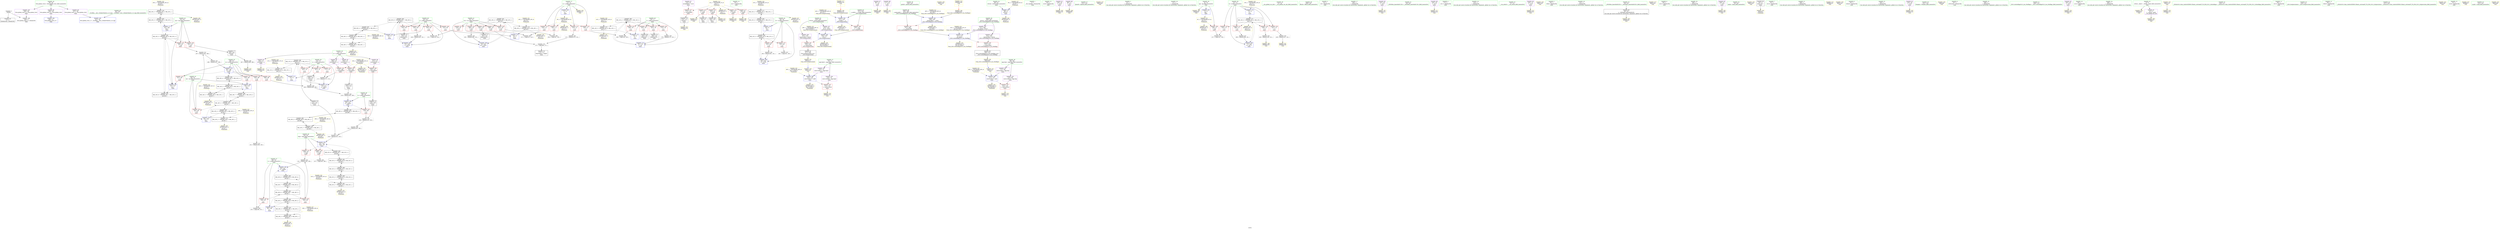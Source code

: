 digraph "SVFG" {
	label="SVFG";

	Node0x555cf75d6de0 [shape=record,color=grey,label="{NodeID: 0\nNullPtr}"];
	Node0x555cf75d6de0 -> Node0x555cf75fe5b0[style=solid];
	Node0x555cf75d6de0 -> Node0x555cf7604a60[style=solid];
	Node0x555cf7624de0 [shape=record,color=yellow,style=double,label="{NodeID: 346\nRETMU(20V_2)\npts\{83 \}\nFun[main]}"];
	Node0x555cf7601660 [shape=record,color=grey,label="{NodeID: 263\n217 = cmp(215, 216, )\n}"];
	Node0x555cf76055f0 [shape=record,color=blue,label="{NodeID: 180\n88\<--210\nx\<--add34\nmain\n}"];
	Node0x555cf76055f0 -> Node0x555cf76036f0[style=dashed];
	Node0x555cf76055f0 -> Node0x555cf761ce20[style=dashed];
	Node0x555cf75fc780 [shape=record,color=purple,label="{NodeID: 97\n274\<--35\narrayidx63\<--.str.8\nmain\n}"];
	Node0x555cf75fc780 -> Node0x555cf7604250[style=solid];
	Node0x555cf75d7580 [shape=record,color=green,label="{NodeID: 14\n33\<--1\n.str.7\<--dummyObj\nGlob }"];
	Node0x555cf7617020 [shape=record,color=black,label="{NodeID: 277\nMR_22V_2 = PHI(MR_22V_3, MR_22V_1, )\npts\{85 \}\n}"];
	Node0x555cf7617020 -> Node0x555cf761fb20[style=dashed];
	Node0x555cf7617020 -> Node0x555cf7624ec0[style=dashed];
	Node0x555cf76001b0 [shape=record,color=blue,label="{NodeID: 194\n324\<--325\n_M_n\<--\n_ZSt12setprecisioni\n}"];
	Node0x555cf76001b0 -> Node0x555cf7604590[style=dashed];
	Node0x555cf76001b0 -> Node0x555cf76244f0[style=dashed];
	Node0x555cf75fd370 [shape=record,color=red,label="{NodeID: 111\n182\<--11\n\<--n\nmain\n}"];
	Node0x555cf75fd370 -> Node0x555cf7601de0[style=solid];
	Node0x555cf75fb520 [shape=record,color=green,label="{NodeID: 28\n13\<--14\na\<--a_field_insensitive\nGlob }"];
	Node0x555cf75fb520 -> Node0x555cf75ff580[style=solid];
	Node0x555cf75fb520 -> Node0x555cf75ff650[style=solid];
	Node0x555cf75fb520 -> Node0x555cf75ff720[style=solid];
	Node0x555cf75fb520 -> Node0x555cf75ff7f0[style=solid];
	Node0x555cf761be30 [shape=record,color=black,label="{NodeID: 291\nMR_18V_5 = PHI(MR_18V_7, MR_18V_4, )\npts\{81 \}\n}"];
	Node0x555cf761be30 -> Node0x555cf7602fa0[style=dashed];
	Node0x555cf761be30 -> Node0x555cf7605ad0[style=dashed];
	Node0x555cf761be30 -> Node0x555cf7619d20[style=dashed];
	Node0x555cf761be30 -> Node0x555cf761f120[style=dashed];
	Node0x555cf7600d10 [shape=record,color=yellow,style=double,label="{NodeID: 208\nAPARM(98)\nCS[]}"];
	Node0x555cf7602850 [shape=record,color=red,label="{NodeID: 125\n158\<--76\n\<--i\nmain\n}"];
	Node0x555cf7602850 -> Node0x555cf7601ae0[style=solid];
	Node0x555cf75fc1d0 [shape=record,color=green,label="{NodeID: 42\n80\<--81\nmi\<--mi_field_insensitive\nmain\n}"];
	Node0x555cf75fc1d0 -> Node0x555cf7602fa0[style=solid];
	Node0x555cf75fc1d0 -> Node0x555cf76052b0[style=solid];
	Node0x555cf75fc1d0 -> Node0x555cf7605ad0[style=solid];
	Node0x555cf7620020 [shape=record,color=black,label="{NodeID: 305\nMR_24V_3 = PHI(MR_24V_4, MR_24V_2, )\npts\{87 \}\n}"];
	Node0x555cf7620020 -> Node0x555cf7617520[style=dashed];
	Node0x555cf7620020 -> Node0x555cf761c920[style=dashed];
	Node0x555cf7608820 [shape=record,color=yellow,style=double,label="{NodeID: 222\nAPARM(277)\nCS[]}"];
	Node0x555cf76033b0 [shape=record,color=red,label="{NodeID: 139\n206\<--86\n\<--q\nmain\n}"];
	Node0x555cf76033b0 -> Node0x555cf760a3e0[style=solid];
	Node0x555cf75fde70 [shape=record,color=green,label="{NodeID: 56\n144\<--145\nprintf\<--printf_field_insensitive\n}"];
	Node0x555cf7622ba0 [shape=record,color=yellow,style=double,label="{NodeID: 319\n12V_1 = ENCHI(MR_12V_0)\npts\{75 \}\nFun[main]}"];
	Node0x555cf7622ba0 -> Node0x555cf7615720[style=dashed];
	Node0x555cf7609100 [shape=record,color=yellow,style=double,label="{NodeID: 236\nARet(278)\nCS[]}"];
	Node0x555cf7603f10 [shape=record,color=red,label="{NodeID: 153\n125\<--124\n\<--coerce.dive8\nmain\n}"];
	Node0x555cf7603f10 -> Node0x555cf76085b0[style=solid];
	Node0x555cf75feaf0 [shape=record,color=black,label="{NodeID: 70\n168\<--167\nidxprom19\<--\nmain\n}"];
	Node0x555cf76237e0 [shape=record,color=yellow,style=double,label="{NodeID: 333\nRETMU(40V_2)\npts\{309 \}\nFun[_ZSt11setiosflagsSt13_Ios_Fmtflags]}"];
	Node0x555cf760a560 [shape=record,color=grey,label="{NodeID: 250\n234 = Binary(231, 233, )\n}"];
	Node0x555cf760a560 -> Node0x555cf7605860[style=solid];
	Node0x555cf7604b60 [shape=record,color=blue,label="{NodeID: 167\n66\<--9\nretval\<--\nmain\n}"];
	Node0x555cf7604b60 -> Node0x555cf76248a0[style=dashed];
	Node0x555cf75ff650 [shape=record,color=purple,label="{NodeID: 84\n169\<--13\narrayidx20\<--a\nmain\n}"];
	Node0x555cf75ff650 -> Node0x555cf7603fe0[style=solid];
	Node0x555cf75f5ed0 [shape=record,color=green,label="{NodeID: 1\n7\<--1\n__dso_handle\<--dummyObj\nGlob }"];
	Node0x555cf7624ec0 [shape=record,color=yellow,style=double,label="{NodeID: 347\nRETMU(22V_2)\npts\{85 \}\nFun[main]}"];
	Node0x555cf76017e0 [shape=record,color=grey,label="{NodeID: 264\n237 = cmp(236, 186, )\n}"];
	Node0x555cf76056c0 [shape=record,color=blue,label="{NodeID: 181\n90\<--186\ny\<--\nmain\n}"];
	Node0x555cf76056c0 -> Node0x555cf7618e20[style=dashed];
	Node0x555cf75fc850 [shape=record,color=purple,label="{NodeID: 98\n346\<--36\nllvm.global_ctors_0\<--llvm.global_ctors\nGlob }"];
	Node0x555cf75fc850 -> Node0x555cf7604860[style=solid];
	Node0x555cf75fa930 [shape=record,color=green,label="{NodeID: 15\n35\<--1\n.str.8\<--dummyObj\nGlob }"];
	Node0x555cf7617520 [shape=record,color=black,label="{NodeID: 278\nMR_24V_2 = PHI(MR_24V_3, MR_24V_1, )\npts\{87 \}\n}"];
	Node0x555cf7617520 -> Node0x555cf7620020[style=dashed];
	Node0x555cf7617520 -> Node0x555cf7624fa0[style=dashed];
	Node0x555cf7600280 [shape=record,color=yellow,style=double,label="{NodeID: 195\nAPARM(129)\nCS[]}"];
	Node0x555cf75fd440 [shape=record,color=red,label="{NodeID: 112\n216\<--11\n\<--n\nmain\n}"];
	Node0x555cf75fd440 -> Node0x555cf7601660[style=solid];
	Node0x555cf75fb620 [shape=record,color=green,label="{NodeID: 29\n36\<--40\nllvm.global_ctors\<--llvm.global_ctors_field_insensitive\nGlob }"];
	Node0x555cf75fb620 -> Node0x555cf75fc850[style=solid];
	Node0x555cf75fb620 -> Node0x555cf75fc950[style=solid];
	Node0x555cf75fb620 -> Node0x555cf75fca50[style=solid];
	Node0x555cf761bf20 [shape=record,color=black,label="{NodeID: 292\nMR_20V_5 = PHI(MR_20V_6, MR_20V_4, )\npts\{83 \}\n}"];
	Node0x555cf761bf20 -> Node0x555cf7603070[style=dashed];
	Node0x555cf761bf20 -> Node0x555cf7603140[style=dashed];
	Node0x555cf761bf20 -> Node0x555cf7605ba0[style=dashed];
	Node0x555cf761bf20 -> Node0x555cf761a220[style=dashed];
	Node0x555cf761bf20 -> Node0x555cf761f620[style=dashed];
	Node0x555cf7600de0 [shape=record,color=yellow,style=double,label="{NodeID: 209\nAPARM(99)\nCS[]}"];
	Node0x555cf7602920 [shape=record,color=red,label="{NodeID: 126\n162\<--76\n\<--i\nmain\n}"];
	Node0x555cf7602920 -> Node0x555cf75fea20[style=solid];
	Node0x555cf75fc2a0 [shape=record,color=green,label="{NodeID: 43\n82\<--83\nma\<--ma_field_insensitive\nmain\n}"];
	Node0x555cf75fc2a0 -> Node0x555cf7603070[style=solid];
	Node0x555cf75fc2a0 -> Node0x555cf7603140[style=solid];
	Node0x555cf75fc2a0 -> Node0x555cf7605380[style=solid];
	Node0x555cf75fc2a0 -> Node0x555cf7605ba0[style=solid];
	Node0x555cf7620520 [shape=record,color=black,label="{NodeID: 306\nMR_26V_3 = PHI(MR_26V_4, MR_26V_2, )\npts\{89 \}\n}"];
	Node0x555cf7620520 -> Node0x555cf7617a20[style=dashed];
	Node0x555cf7620520 -> Node0x555cf761ce20[style=dashed];
	Node0x555cf76088f0 [shape=record,color=yellow,style=double,label="{NodeID: 223\nAPARM(267)\nCS[]}"];
	Node0x555cf7603480 [shape=record,color=red,label="{NodeID: 140\n250\<--86\n\<--q\nmain\n}"];
	Node0x555cf7603480 -> Node0x555cf760afe0[style=solid];
	Node0x555cf75fdf70 [shape=record,color=green,label="{NodeID: 57\n151\<--152\nfprintf\<--fprintf_field_insensitive\n}"];
	Node0x555cf7622c80 [shape=record,color=yellow,style=double,label="{NodeID: 320\n14V_1 = ENCHI(MR_14V_0)\npts\{77 \}\nFun[main]}"];
	Node0x555cf7622c80 -> Node0x555cf7615c20[style=dashed];
	Node0x555cf7609190 [shape=record,color=yellow,style=double,label="{NodeID: 237\nARet(285)\nCS[]}"];
	Node0x555cf7603fe0 [shape=record,color=red,label="{NodeID: 154\n170\<--169\n\<--arrayidx20\nmain\n}"];
	Node0x555cf7603fe0 -> Node0x555cf760ace0[style=solid];
	Node0x555cf75febc0 [shape=record,color=black,label="{NodeID: 71\n202\<--201\nidxprom30\<--\nmain\n}"];
	Node0x555cf7624300 [shape=record,color=yellow,style=double,label="{NodeID: 334\nRETMU(42V_2)\npts\{3070000 \}\nFun[_ZSt11setiosflagsSt13_Ios_Fmtflags]}"];
	Node0x555cf760a6e0 [shape=record,color=grey,label="{NodeID: 251\n197 = Binary(195, 196, )\n}"];
	Node0x555cf760a6e0 -> Node0x555cf760a860[style=solid];
	Node0x555cf7604c30 [shape=record,color=blue,label="{NodeID: 168\n111\<--107\ncoerce.dive\<--call2\nmain\n}"];
	Node0x555cf7604c30 -> Node0x555cf7603e40[style=dashed];
	Node0x555cf7604c30 -> Node0x555cf76254e0[style=dashed];
	Node0x555cf75ff720 [shape=record,color=purple,label="{NodeID: 85\n203\<--13\narrayidx31\<--a\nmain\n}"];
	Node0x555cf75ff720 -> Node0x555cf76040b0[style=solid];
	Node0x555cf75d7820 [shape=record,color=green,label="{NodeID: 2\n9\<--1\n\<--dummyObj\nCan only get source location for instruction, argument, global var or function.}"];
	Node0x555cf7624fa0 [shape=record,color=yellow,style=double,label="{NodeID: 348\nRETMU(24V_2)\npts\{87 \}\nFun[main]}"];
	Node0x555cf7601960 [shape=record,color=grey,label="{NodeID: 265\n252 = cmp(249, 251, )\n}"];
	Node0x555cf7605790 [shape=record,color=blue,label="{NodeID: 182\n92\<--9\nj\<--\nmain\n}"];
	Node0x555cf7605790 -> Node0x555cf7619320[style=dashed];
	Node0x555cf75fc950 [shape=record,color=purple,label="{NodeID: 99\n347\<--36\nllvm.global_ctors_1\<--llvm.global_ctors\nGlob }"];
	Node0x555cf75fc950 -> Node0x555cf7604960[style=solid];
	Node0x555cf75fa9c0 [shape=record,color=green,label="{NodeID: 16\n37\<--1\n\<--dummyObj\nCan only get source location for instruction, argument, global var or function.}"];
	Node0x555cf7617a20 [shape=record,color=black,label="{NodeID: 279\nMR_26V_2 = PHI(MR_26V_3, MR_26V_1, )\npts\{89 \}\n}"];
	Node0x555cf7617a20 -> Node0x555cf7620520[style=dashed];
	Node0x555cf7617a20 -> Node0x555cf7625080[style=dashed];
	Node0x555cf7600350 [shape=record,color=yellow,style=double,label="{NodeID: 196\nAPARM(8)\nCS[]}"];
	Node0x555cf75fd510 [shape=record,color=red,label="{NodeID: 113\n270\<--11\n\<--n\nmain\n}"];
	Node0x555cf75fd510 -> Node0x555cf7601360[style=solid];
	Node0x555cf75fb720 [shape=record,color=green,label="{NodeID: 30\n41\<--42\n__cxx_global_var_init\<--__cxx_global_var_init_field_insensitive\n}"];
	Node0x555cf761c420 [shape=record,color=black,label="{NodeID: 293\nMR_22V_5 = PHI(MR_22V_6, MR_22V_4, )\npts\{85 \}\n}"];
	Node0x555cf761c420 -> Node0x555cf7603210[style=dashed];
	Node0x555cf761c420 -> Node0x555cf76032e0[style=dashed];
	Node0x555cf761c420 -> Node0x555cf7605c70[style=dashed];
	Node0x555cf761c420 -> Node0x555cf761fb20[style=dashed];
	Node0x555cf7600eb0 [shape=record,color=yellow,style=double,label="{NodeID: 210\nAPARM(97)\nCS[]}"];
	Node0x555cf76029f0 [shape=record,color=red,label="{NodeID: 127\n167\<--76\n\<--i\nmain\n}"];
	Node0x555cf76029f0 -> Node0x555cf75feaf0[style=solid];
	Node0x555cf75fc370 [shape=record,color=green,label="{NodeID: 44\n84\<--85\ntt\<--tt_field_insensitive\nmain\n}"];
	Node0x555cf75fc370 -> Node0x555cf7603210[style=solid];
	Node0x555cf75fc370 -> Node0x555cf76032e0[style=solid];
	Node0x555cf75fc370 -> Node0x555cf7605450[style=solid];
	Node0x555cf75fc370 -> Node0x555cf7605c70[style=solid];
	Node0x555cf7620a20 [shape=record,color=black,label="{NodeID: 307\nMR_28V_3 = PHI(MR_28V_4, MR_28V_2, )\npts\{91 \}\n}"];
	Node0x555cf7620a20 -> Node0x555cf7617f20[style=dashed];
	Node0x555cf7620a20 -> Node0x555cf761d320[style=dashed];
	Node0x555cf76089c0 [shape=record,color=yellow,style=double,label="{NodeID: 224\nAPARM(276)\nCS[]}"];
	Node0x555cf7603550 [shape=record,color=red,label="{NodeID: 141\n254\<--86\n\<--q\nmain\n}"];
	Node0x555cf7603550 -> Node0x555cf7605ad0[style=solid];
	Node0x555cf75fe070 [shape=record,color=green,label="{NodeID: 58\n286\<--287\nfflush\<--fflush_field_insensitive\n}"];
	Node0x555cf7622d60 [shape=record,color=yellow,style=double,label="{NodeID: 321\n16V_1 = ENCHI(MR_16V_0)\npts\{79 \}\nFun[main]}"];
	Node0x555cf7622d60 -> Node0x555cf7616120[style=dashed];
	Node0x555cf7609250 [shape=record,color=yellow,style=double,label="{NodeID: 238\nFPARM(305)\nFun[_ZSt11setiosflagsSt13_Ios_Fmtflags]}"];
	Node0x555cf7609250 -> Node0x555cf7605ee0[style=solid];
	Node0x555cf76040b0 [shape=record,color=red,label="{NodeID: 155\n204\<--203\n\<--arrayidx31\nmain\n}"];
	Node0x555cf76040b0 -> Node0x555cf75fec90[style=solid];
	Node0x555cf75fec90 [shape=record,color=black,label="{NodeID: 72\n205\<--204\nconv\<--\nmain\n}"];
	Node0x555cf75fec90 -> Node0x555cf760a260[style=solid];
	Node0x555cf76243e0 [shape=record,color=yellow,style=double,label="{NodeID: 335\nRETMU(44V_2)\npts\{322 \}\nFun[_ZSt12setprecisioni]}"];
	Node0x555cf760a860 [shape=record,color=grey,label="{NodeID: 252\n198 = Binary(197, 199, )\n}"];
	Node0x555cf760a860 -> Node0x555cf7605520[style=solid];
	Node0x555cf7604d00 [shape=record,color=blue,label="{NodeID: 169\n122\<--118\ncoerce.dive7\<--call6\nmain\n}"];
	Node0x555cf7604d00 -> Node0x555cf7603f10[style=dashed];
	Node0x555cf7604d00 -> Node0x555cf76255c0[style=dashed];
	Node0x555cf75ff7f0 [shape=record,color=purple,label="{NodeID: 86\n227\<--13\narrayidx40\<--a\nmain\n}"];
	Node0x555cf75ff7f0 -> Node0x555cf7604180[style=solid];
	Node0x555cf75d78b0 [shape=record,color=green,label="{NodeID: 3\n15\<--1\n.str\<--dummyObj\nGlob }"];
	Node0x555cf7625080 [shape=record,color=yellow,style=double,label="{NodeID: 349\nRETMU(26V_2)\npts\{89 \}\nFun[main]}"];
	Node0x555cf7601ae0 [shape=record,color=grey,label="{NodeID: 266\n160 = cmp(158, 159, )\n}"];
	Node0x555cf7605860 [shape=record,color=blue,label="{NodeID: 183\n94\<--234\ntmp\<--div\nmain\n}"];
	Node0x555cf7605860 -> Node0x555cf7603ca0[style=dashed];
	Node0x555cf7605860 -> Node0x555cf7603d70[style=dashed];
	Node0x555cf7605860 -> Node0x555cf761e720[style=dashed];
	Node0x555cf75fca50 [shape=record,color=purple,label="{NodeID: 100\n348\<--36\nllvm.global_ctors_2\<--llvm.global_ctors\nGlob }"];
	Node0x555cf75fca50 -> Node0x555cf7604a60[style=solid];
	Node0x555cf75faa50 [shape=record,color=green,label="{NodeID: 17\n108\<--1\n\<--dummyObj\nCan only get source location for instruction, argument, global var or function.}"];
	Node0x555cf7617f20 [shape=record,color=black,label="{NodeID: 280\nMR_28V_2 = PHI(MR_28V_3, MR_28V_1, )\npts\{91 \}\n}"];
	Node0x555cf7617f20 -> Node0x555cf7620a20[style=dashed];
	Node0x555cf7617f20 -> Node0x555cf7625160[style=dashed];
	Node0x555cf7600420 [shape=record,color=yellow,style=double,label="{NodeID: 197\nAPARM(142)\nCS[]}"];
	Node0x555cf75fd5e0 [shape=record,color=red,label="{NodeID: 114\n97\<--19\n\<--stdin\nmain\n}"];
	Node0x555cf75fd5e0 -> Node0x555cf75fe880[style=solid];
	Node0x555cf75fd5e0 -> Node0x555cf7600eb0[style=solid];
	Node0x555cf75fb820 [shape=record,color=green,label="{NodeID: 31\n45\<--46\n_ZNSt8ios_base4InitC1Ev\<--_ZNSt8ios_base4InitC1Ev_field_insensitive\n}"];
	Node0x555cf761c920 [shape=record,color=black,label="{NodeID: 294\nMR_24V_4 = PHI(MR_24V_5, MR_24V_3, )\npts\{87 \}\n}"];
	Node0x555cf761c920 -> Node0x555cf7605520[style=dashed];
	Node0x555cf761c920 -> Node0x555cf7620020[style=dashed];
	Node0x555cf7600f80 [shape=record,color=yellow,style=double,label="{NodeID: 211\nAPARM(104)\nCS[]}"];
	Node0x555cf7602ac0 [shape=record,color=red,label="{NodeID: 128\n175\<--76\n\<--i\nmain\n}"];
	Node0x555cf7602ac0 -> Node0x555cf7601060[style=solid];
	Node0x555cf75fc440 [shape=record,color=green,label="{NodeID: 45\n86\<--87\nq\<--q_field_insensitive\nmain\n}"];
	Node0x555cf75fc440 -> Node0x555cf76033b0[style=solid];
	Node0x555cf75fc440 -> Node0x555cf7603480[style=solid];
	Node0x555cf75fc440 -> Node0x555cf7603550[style=solid];
	Node0x555cf75fc440 -> Node0x555cf7603620[style=solid];
	Node0x555cf75fc440 -> Node0x555cf7605520[style=solid];
	Node0x555cf7620f20 [shape=record,color=black,label="{NodeID: 308\nMR_30V_3 = PHI(MR_30V_4, MR_30V_2, )\npts\{93 \}\n}"];
	Node0x555cf7620f20 -> Node0x555cf7618420[style=dashed];
	Node0x555cf7620f20 -> Node0x555cf761d820[style=dashed];
	Node0x555cf7608a90 [shape=record,color=yellow,style=double,label="{NodeID: 225\nAPARM(284)\nCS[]}"];
	Node0x555cf7603620 [shape=record,color=red,label="{NodeID: 142\n257\<--86\n\<--q\nmain\n}"];
	Node0x555cf7603620 -> Node0x555cf7605ba0[style=solid];
	Node0x555cf75fe170 [shape=record,color=green,label="{NodeID: 59\n306\<--307\nretval\<--retval_field_insensitive\n_ZSt11setiosflagsSt13_Ios_Fmtflags\n}"];
	Node0x555cf75fe170 -> Node0x555cf75fce90[style=solid];
	Node0x555cf75fe170 -> Node0x555cf75fcf60[style=solid];
	Node0x555cf7622e40 [shape=record,color=yellow,style=double,label="{NodeID: 322\n18V_1 = ENCHI(MR_18V_0)\npts\{81 \}\nFun[main]}"];
	Node0x555cf7622e40 -> Node0x555cf7616620[style=dashed];
	Node0x555cf7609340 [shape=record,color=yellow,style=double,label="{NodeID: 239\nFPARM(318)\nFun[_ZSt12setprecisioni]}"];
	Node0x555cf7609340 -> Node0x555cf76000e0[style=solid];
	Node0x555cf7604180 [shape=record,color=red,label="{NodeID: 156\n228\<--227\n\<--arrayidx40\nmain\n}"];
	Node0x555cf7604180 -> Node0x555cf75fef00[style=solid];
	Node0x555cf75fed60 [shape=record,color=black,label="{NodeID: 73\n208\<--207\nconv32\<--\nmain\n}"];
	Node0x555cf75fed60 -> Node0x555cf760a3e0[style=solid];
	Node0x555cf76244f0 [shape=record,color=yellow,style=double,label="{NodeID: 336\nRETMU(46V_2)\npts\{3200000 \}\nFun[_ZSt12setprecisioni]}"];
	Node0x555cf760a9e0 [shape=record,color=grey,label="{NodeID: 253\n148 = Binary(147, 141, )\n}"];
	Node0x555cf760a9e0 -> Node0x555cf7600760[style=solid];
	Node0x555cf7604dd0 [shape=record,color=blue,label="{NodeID: 170\n72\<--9\nii\<--\nmain\n}"];
	Node0x555cf7604dd0 -> Node0x555cf7615220[style=dashed];
	Node0x555cf75ff8c0 [shape=record,color=purple,label="{NodeID: 87\n98\<--15\n\<--.str\nmain\n}"];
	Node0x555cf75ff8c0 -> Node0x555cf7600d10[style=solid];
	Node0x555cf75db280 [shape=record,color=green,label="{NodeID: 4\n17\<--1\n.str.1\<--dummyObj\nGlob }"];
	Node0x555cf7625160 [shape=record,color=yellow,style=double,label="{NodeID: 350\nRETMU(28V_2)\npts\{91 \}\nFun[main]}"];
	Node0x555cf7601c60 [shape=record,color=grey,label="{NodeID: 267\n192 = cmp(191, 193, )\n}"];
	Node0x555cf7605930 [shape=record,color=blue,label="{NodeID: 184\n90\<--241\ny\<--add46\nmain\n}"];
	Node0x555cf7605930 -> Node0x555cf761b120[style=dashed];
	Node0x555cf75fcb50 [shape=record,color=purple,label="{NodeID: 101\n111\<--68\ncoerce.dive\<--agg.tmp\nmain\n}"];
	Node0x555cf75fcb50 -> Node0x555cf7604c30[style=solid];
	Node0x555cf75fab20 [shape=record,color=green,label="{NodeID: 18\n119\<--1\n\<--dummyObj\nCan only get source location for instruction, argument, global var or function.}"];
	Node0x555cf7618420 [shape=record,color=black,label="{NodeID: 281\nMR_30V_2 = PHI(MR_30V_3, MR_30V_1, )\npts\{93 \}\n}"];
	Node0x555cf7618420 -> Node0x555cf7620f20[style=dashed];
	Node0x555cf7618420 -> Node0x555cf7625240[style=dashed];
	Node0x555cf76004f0 [shape=record,color=yellow,style=double,label="{NodeID: 198\nAPARM(140)\nCS[]}"];
	Node0x555cf7602030 [shape=record,color=red,label="{NodeID: 115\n103\<--24\n\<--stdout\nmain\n}"];
	Node0x555cf7602030 -> Node0x555cf75fe950[style=solid];
	Node0x555cf7602030 -> Node0x555cf76080d0[style=solid];
	Node0x555cf75fb920 [shape=record,color=green,label="{NodeID: 32\n51\<--52\n__cxa_atexit\<--__cxa_atexit_field_insensitive\n}"];
	Node0x555cf761ce20 [shape=record,color=black,label="{NodeID: 295\nMR_26V_4 = PHI(MR_26V_5, MR_26V_3, )\npts\{89 \}\n}"];
	Node0x555cf761ce20 -> Node0x555cf76055f0[style=dashed];
	Node0x555cf761ce20 -> Node0x555cf7620520[style=dashed];
	Node0x555cf7608000 [shape=record,color=yellow,style=double,label="{NodeID: 212\nAPARM(105)\nCS[]}"];
	Node0x555cf7602b90 [shape=record,color=red,label="{NodeID: 129\n181\<--78\n\<--i22\nmain\n}"];
	Node0x555cf7602b90 -> Node0x555cf7601de0[style=solid];
	Node0x555cf75fc510 [shape=record,color=green,label="{NodeID: 46\n88\<--89\nx\<--x_field_insensitive\nmain\n}"];
	Node0x555cf75fc510 -> Node0x555cf76036f0[style=solid];
	Node0x555cf75fc510 -> Node0x555cf76055f0[style=solid];
	Node0x555cf7621420 [shape=record,color=black,label="{NodeID: 309\nMR_32V_3 = PHI(MR_32V_4, MR_32V_2, )\npts\{95 \}\n}"];
	Node0x555cf7621420 -> Node0x555cf7618920[style=dashed];
	Node0x555cf7621420 -> Node0x555cf761dd20[style=dashed];
	Node0x555cf7608b60 [shape=record,color=yellow,style=double,label="{NodeID: 226\nARet(130)\nCS[]}"];
	Node0x555cf76036f0 [shape=record,color=red,label="{NodeID: 143\n224\<--88\n\<--x\nmain\n}"];
	Node0x555cf76036f0 -> Node0x555cf7609de0[style=solid];
	Node0x555cf75fe240 [shape=record,color=green,label="{NodeID: 60\n308\<--309\n__mask.addr\<--__mask.addr_field_insensitive\n_ZSt11setiosflagsSt13_Ios_Fmtflags\n}"];
	Node0x555cf75fe240 -> Node0x555cf7604320[style=solid];
	Node0x555cf75fe240 -> Node0x555cf7605ee0[style=solid];
	Node0x555cf7622f20 [shape=record,color=yellow,style=double,label="{NodeID: 323\n20V_1 = ENCHI(MR_20V_0)\npts\{83 \}\nFun[main]}"];
	Node0x555cf7622f20 -> Node0x555cf7616b20[style=dashed];
	Node0x555cf7609430 [shape=record,color=yellow,style=double,label="{NodeID: 240\nFRet(304)\nFun[_ZSt11setiosflagsSt13_Ios_Fmtflags]|{<s0>5}}"];
	Node0x555cf7609430:s0 -> Node0x555cf7608e30[style=solid,color=blue];
	Node0x555cf7604250 [shape=record,color=red,label="{NodeID: 157\n275\<--274\n\<--arrayidx63\nmain\n}"];
	Node0x555cf7604250 -> Node0x555cf75ff240[style=solid];
	Node0x555cf75fee30 [shape=record,color=black,label="{NodeID: 74\n226\<--225\nidxprom39\<--\nmain\n}"];
	Node0x555cf76245d0 [shape=record,color=yellow,style=double,label="{NodeID: 337\nRETMU(2V_1)\npts\{1 \}\nFun[main]}"];
	Node0x555cf760ab60 [shape=record,color=grey,label="{NodeID: 254\n140 = Binary(139, 141, )\n}"];
	Node0x555cf760ab60 -> Node0x555cf76004f0[style=solid];
	Node0x555cf7604ea0 [shape=record,color=blue,label="{NodeID: 171\n74\<--9\ns\<--\nmain\n}"];
	Node0x555cf7604ea0 -> Node0x555cf761a720[style=dashed];
	Node0x555cf75ff990 [shape=record,color=purple,label="{NodeID: 88\n99\<--17\n\<--.str.1\nmain\n}"];
	Node0x555cf75ff990 -> Node0x555cf7600de0[style=solid];
	Node0x555cf75db310 [shape=record,color=green,label="{NodeID: 5\n19\<--1\nstdin\<--dummyObj\nGlob }"];
	Node0x555cf7625240 [shape=record,color=yellow,style=double,label="{NodeID: 351\nRETMU(30V_2)\npts\{93 \}\nFun[main]}"];
	Node0x555cf7601de0 [shape=record,color=grey,label="{NodeID: 268\n183 = cmp(181, 182, )\n}"];
	Node0x555cf7605a00 [shape=record,color=blue,label="{NodeID: 185\n92\<--246\nj\<--inc49\nmain\n}"];
	Node0x555cf7605a00 -> Node0x555cf7619320[style=dashed];
	Node0x555cf75fcc20 [shape=record,color=purple,label="{NodeID: 102\n113\<--68\ncoerce.dive3\<--agg.tmp\nmain\n}"];
	Node0x555cf75fcc20 -> Node0x555cf7603e40[style=solid];
	Node0x555cf75fac20 [shape=record,color=green,label="{NodeID: 19\n141\<--1\n\<--dummyObj\nCan only get source location for instruction, argument, global var or function.}"];
	Node0x555cf7618920 [shape=record,color=black,label="{NodeID: 282\nMR_32V_2 = PHI(MR_32V_3, MR_32V_1, )\npts\{95 \}\n}"];
	Node0x555cf7618920 -> Node0x555cf7621420[style=dashed];
	Node0x555cf7618920 -> Node0x555cf7625320[style=dashed];
	Node0x555cf76005c0 [shape=record,color=yellow,style=double,label="{NodeID: 199\nAPARM(146)\nCS[]}"];
	Node0x555cf7602100 [shape=record,color=red,label="{NodeID: 116\n284\<--24\n\<--stdout\nmain\n}"];
	Node0x555cf7602100 -> Node0x555cf7608a90[style=solid];
	Node0x555cf75fba20 [shape=record,color=green,label="{NodeID: 33\n50\<--56\n_ZNSt8ios_base4InitD1Ev\<--_ZNSt8ios_base4InitD1Ev_field_insensitive\n}"];
	Node0x555cf75fba20 -> Node0x555cf75fe780[style=solid];
	Node0x555cf761d320 [shape=record,color=black,label="{NodeID: 296\nMR_28V_4 = PHI(MR_28V_6, MR_28V_3, )\npts\{91 \}\n}"];
	Node0x555cf761d320 -> Node0x555cf76056c0[style=dashed];
	Node0x555cf761d320 -> Node0x555cf7620a20[style=dashed];
	Node0x555cf76080d0 [shape=record,color=yellow,style=double,label="{NodeID: 213\nAPARM(103)\nCS[]}"];
	Node0x555cf7602c60 [shape=record,color=red,label="{NodeID: 130\n201\<--78\n\<--i22\nmain\n}"];
	Node0x555cf7602c60 -> Node0x555cf75febc0[style=solid];
	Node0x555cf75fc5e0 [shape=record,color=green,label="{NodeID: 47\n90\<--91\ny\<--y_field_insensitive\nmain\n}"];
	Node0x555cf75fc5e0 -> Node0x555cf76037c0[style=solid];
	Node0x555cf75fc5e0 -> Node0x555cf7603890[style=solid];
	Node0x555cf75fc5e0 -> Node0x555cf76056c0[style=solid];
	Node0x555cf75fc5e0 -> Node0x555cf7605930[style=solid];
	Node0x555cf7621920 [shape=record,color=yellow,style=double,label="{NodeID: 310\n42V_1 = ENCHI(MR_42V_0)\npts\{3070000 \}\nFun[_ZSt11setiosflagsSt13_Ios_Fmtflags]}"];
	Node0x555cf7621920 -> Node0x555cf7600010[style=dashed];
	Node0x555cf7608bf0 [shape=record,color=yellow,style=double,label="{NodeID: 227\nARet(143)\nCS[]}"];
	Node0x555cf76037c0 [shape=record,color=red,label="{NodeID: 144\n240\<--90\n\<--y\nmain\n}"];
	Node0x555cf76037c0 -> Node0x555cf7609c60[style=solid];
	Node0x555cf75fe310 [shape=record,color=green,label="{NodeID: 61\n319\<--320\nretval\<--retval_field_insensitive\n_ZSt12setprecisioni\n}"];
	Node0x555cf75fe310 -> Node0x555cf75fd030[style=solid];
	Node0x555cf75fe310 -> Node0x555cf75fd100[style=solid];
	Node0x555cf7623000 [shape=record,color=yellow,style=double,label="{NodeID: 324\n22V_1 = ENCHI(MR_22V_0)\npts\{85 \}\nFun[main]}"];
	Node0x555cf7623000 -> Node0x555cf7617020[style=dashed];
	Node0x555cf7609930 [shape=record,color=yellow,style=double,label="{NodeID: 241\nFRet(317)\nFun[_ZSt12setprecisioni]|{<s0>7}}"];
	Node0x555cf7609930:s0 -> Node0x555cf7608f50[style=solid,color=blue];
	Node0x555cf7604320 [shape=record,color=red,label="{NodeID: 158\n312\<--308\n\<--__mask.addr\n_ZSt11setiosflagsSt13_Ios_Fmtflags\n}"];
	Node0x555cf7604320 -> Node0x555cf7600010[style=solid];
	Node0x555cf75fef00 [shape=record,color=black,label="{NodeID: 75\n229\<--228\nconv41\<--\nmain\n}"];
	Node0x555cf75fef00 -> Node0x555cf7609de0[style=solid];
	Node0x555cf76246e0 [shape=record,color=yellow,style=double,label="{NodeID: 338\nRETMU(4V_1)\npts\{10 \}\nFun[main]}"];
	Node0x555cf760ace0 [shape=record,color=grey,label="{NodeID: 255\n172 = Binary(171, 170, )\n}"];
	Node0x555cf760ace0 -> Node0x555cf7605040[style=solid];
	Node0x555cf7604f70 [shape=record,color=blue,label="{NodeID: 172\n76\<--9\ni\<--\nmain\n}"];
	Node0x555cf7604f70 -> Node0x555cf761ac20[style=dashed];
	Node0x555cf75ffa60 [shape=record,color=purple,label="{NodeID: 89\n104\<--20\n\<--.str.2\nmain\n}"];
	Node0x555cf75ffa60 -> Node0x555cf7600f80[style=solid];
	Node0x555cf75dbc00 [shape=record,color=green,label="{NodeID: 6\n20\<--1\n.str.2\<--dummyObj\nGlob }"];
	Node0x555cf7625320 [shape=record,color=yellow,style=double,label="{NodeID: 352\nRETMU(32V_2)\npts\{95 \}\nFun[main]}"];
	Node0x555cf7601f60 [shape=record,color=grey,label="{NodeID: 269\n137 = cmp(135, 136, )\n}"];
	Node0x555cf7605ad0 [shape=record,color=blue,label="{NodeID: 186\n80\<--254\nmi\<--\nmain\n}"];
	Node0x555cf7605ad0 -> Node0x555cf7619d20[style=dashed];
	Node0x555cf75fccf0 [shape=record,color=purple,label="{NodeID: 103\n122\<--70\ncoerce.dive7\<--agg.tmp5\nmain\n}"];
	Node0x555cf75fccf0 -> Node0x555cf7604d00[style=solid];
	Node0x555cf75fad20 [shape=record,color=green,label="{NodeID: 20\n186\<--1\n\<--dummyObj\nCan only get source location for instruction, argument, global var or function.}"];
	Node0x555cf7618e20 [shape=record,color=black,label="{NodeID: 283\nMR_28V_6 = PHI(MR_28V_7, MR_28V_5, )\npts\{91 \}\n}"];
	Node0x555cf7618e20 -> Node0x555cf76037c0[style=dashed];
	Node0x555cf7618e20 -> Node0x555cf7603890[style=dashed];
	Node0x555cf7618e20 -> Node0x555cf7605930[style=dashed];
	Node0x555cf7618e20 -> Node0x555cf761b120[style=dashed];
	Node0x555cf7618e20 -> Node0x555cf761d320[style=dashed];
	Node0x555cf7618e20 -> Node0x555cf761e220[style=dashed];
	Node0x555cf7600690 [shape=record,color=yellow,style=double,label="{NodeID: 200\nAPARM(149)\nCS[]}"];
	Node0x555cf76021d0 [shape=record,color=red,label="{NodeID: 117\n146\<--30\n\<--stderr\nmain\n}"];
	Node0x555cf76021d0 -> Node0x555cf76005c0[style=solid];
	Node0x555cf75fbb20 [shape=record,color=green,label="{NodeID: 34\n63\<--64\nmain\<--main_field_insensitive\n}"];
	Node0x555cf761d820 [shape=record,color=black,label="{NodeID: 297\nMR_30V_4 = PHI(MR_30V_6, MR_30V_3, )\npts\{93 \}\n}"];
	Node0x555cf761d820 -> Node0x555cf7605790[style=dashed];
	Node0x555cf761d820 -> Node0x555cf7620f20[style=dashed];
	Node0x555cf76081a0 [shape=record,color=yellow,style=double,label="{NodeID: 214\nAPARM(108)\nCS[]|{<s0>5}}"];
	Node0x555cf76081a0:s0 -> Node0x555cf7609250[style=solid,color=red];
	Node0x555cf7602d30 [shape=record,color=red,label="{NodeID: 131\n219\<--78\n\<--i22\nmain\n}"];
	Node0x555cf7602d30 -> Node0x555cf76014e0[style=solid];
	Node0x555cf75fd6d0 [shape=record,color=green,label="{NodeID: 48\n92\<--93\nj\<--j_field_insensitive\nmain\n}"];
	Node0x555cf75fd6d0 -> Node0x555cf7603960[style=solid];
	Node0x555cf75fd6d0 -> Node0x555cf7603a30[style=solid];
	Node0x555cf75fd6d0 -> Node0x555cf7603b00[style=solid];
	Node0x555cf75fd6d0 -> Node0x555cf7603bd0[style=solid];
	Node0x555cf75fd6d0 -> Node0x555cf7605790[style=solid];
	Node0x555cf75fd6d0 -> Node0x555cf7605a00[style=solid];
	Node0x555cf7622440 [shape=record,color=yellow,style=double,label="{NodeID: 311\n40V_1 = ENCHI(MR_40V_0)\npts\{309 \}\nFun[_ZSt11setiosflagsSt13_Ios_Fmtflags]}"];
	Node0x555cf7622440 -> Node0x555cf7605ee0[style=dashed];
	Node0x555cf7608c80 [shape=record,color=yellow,style=double,label="{NodeID: 228\nARet(150)\nCS[]}"];
	Node0x555cf7603890 [shape=record,color=red,label="{NodeID: 145\n249\<--90\n\<--y\nmain\n}"];
	Node0x555cf7603890 -> Node0x555cf7601960[style=solid];
	Node0x555cf75fe3e0 [shape=record,color=green,label="{NodeID: 62\n321\<--322\n__n.addr\<--__n.addr_field_insensitive\n_ZSt12setprecisioni\n}"];
	Node0x555cf75fe3e0 -> Node0x555cf76044c0[style=solid];
	Node0x555cf75fe3e0 -> Node0x555cf76000e0[style=solid];
	Node0x555cf76230e0 [shape=record,color=yellow,style=double,label="{NodeID: 325\n24V_1 = ENCHI(MR_24V_0)\npts\{87 \}\nFun[main]}"];
	Node0x555cf76230e0 -> Node0x555cf7617520[style=dashed];
	Node0x555cf7609a20 [shape=record,color=yellow,style=double,label="{NodeID: 242\nFRet(65)\nFun[main]}"];
	Node0x555cf76043f0 [shape=record,color=red,label="{NodeID: 159\n315\<--314\n\<--coerce.dive\n_ZSt11setiosflagsSt13_Ios_Fmtflags\n}"];
	Node0x555cf76043f0 -> Node0x555cf75ff310[style=solid];
	Node0x555cf75fefd0 [shape=record,color=black,label="{NodeID: 76\n233\<--232\nconv43\<--\nmain\n}"];
	Node0x555cf75fefd0 -> Node0x555cf760a560[style=solid];
	Node0x555cf76247c0 [shape=record,color=yellow,style=double,label="{NodeID: 339\nRETMU(6V_1)\npts\{12 \}\nFun[main]}"];
	Node0x555cf760ae60 [shape=record,color=grey,label="{NodeID: 256\n246 = Binary(245, 141, )\n}"];
	Node0x555cf760ae60 -> Node0x555cf7605a00[style=solid];
	Node0x555cf7605040 [shape=record,color=blue,label="{NodeID: 173\n74\<--172\ns\<--add21\nmain\n}"];
	Node0x555cf7605040 -> Node0x555cf761a720[style=dashed];
	Node0x555cf75ffb30 [shape=record,color=purple,label="{NodeID: 90\n105\<--22\n\<--.str.3\nmain\n}"];
	Node0x555cf75ffb30 -> Node0x555cf7608000[style=solid];
	Node0x555cf75dbc90 [shape=record,color=green,label="{NodeID: 7\n22\<--1\n.str.3\<--dummyObj\nGlob }"];
	Node0x555cf7625400 [shape=record,color=yellow,style=double,label="{NodeID: 353\nRETMU(34V_1)\npts\{140000 \}\nFun[main]}"];
	Node0x555cf760d370 [shape=record,color=grey,label="{NodeID: 270\n272 = cmp(269, 271, )\n}"];
	Node0x555cf760d370 -> Node0x555cf75ff170[style=solid];
	Node0x555cf7605ba0 [shape=record,color=blue,label="{NodeID: 187\n82\<--257\nma\<--\nmain\n}"];
	Node0x555cf7605ba0 -> Node0x555cf761a220[style=dashed];
	Node0x555cf75fcdc0 [shape=record,color=purple,label="{NodeID: 104\n124\<--70\ncoerce.dive8\<--agg.tmp5\nmain\n}"];
	Node0x555cf75fcdc0 -> Node0x555cf7603f10[style=solid];
	Node0x555cf75fae20 [shape=record,color=green,label="{NodeID: 21\n188\<--1\n\<--dummyObj\nCan only get source location for instruction, argument, global var or function.}"];
	Node0x555cf7619320 [shape=record,color=black,label="{NodeID: 284\nMR_30V_6 = PHI(MR_30V_7, MR_30V_5, )\npts\{93 \}\n}"];
	Node0x555cf7619320 -> Node0x555cf7603960[style=dashed];
	Node0x555cf7619320 -> Node0x555cf7603a30[style=dashed];
	Node0x555cf7619320 -> Node0x555cf7603b00[style=dashed];
	Node0x555cf7619320 -> Node0x555cf7603bd0[style=dashed];
	Node0x555cf7619320 -> Node0x555cf7605a00[style=dashed];
	Node0x555cf7619320 -> Node0x555cf761d820[style=dashed];
	Node0x555cf7600760 [shape=record,color=yellow,style=double,label="{NodeID: 201\nAPARM(148)\nCS[]}"];
	Node0x555cf76022a0 [shape=record,color=red,label="{NodeID: 118\n135\<--72\n\<--ii\nmain\n}"];
	Node0x555cf76022a0 -> Node0x555cf7601f60[style=solid];
	Node0x555cf75fbc20 [shape=record,color=green,label="{NodeID: 35\n66\<--67\nretval\<--retval_field_insensitive\nmain\n}"];
	Node0x555cf75fbc20 -> Node0x555cf7604b60[style=solid];
	Node0x555cf761dd20 [shape=record,color=black,label="{NodeID: 298\nMR_32V_4 = PHI(MR_32V_5, MR_32V_3, )\npts\{95 \}\n}"];
	Node0x555cf761dd20 -> Node0x555cf7619820[style=dashed];
	Node0x555cf761dd20 -> Node0x555cf7621420[style=dashed];
	Node0x555cf7608270 [shape=record,color=yellow,style=double,label="{NodeID: 215\nAPARM(25)\nCS[]}"];
	Node0x555cf7602e00 [shape=record,color=red,label="{NodeID: 132\n269\<--78\n\<--i22\nmain\n}"];
	Node0x555cf7602e00 -> Node0x555cf760d370[style=solid];
	Node0x555cf75fd7a0 [shape=record,color=green,label="{NodeID: 49\n94\<--95\ntmp\<--tmp_field_insensitive\nmain\n}"];
	Node0x555cf75fd7a0 -> Node0x555cf7603ca0[style=solid];
	Node0x555cf75fd7a0 -> Node0x555cf7603d70[style=solid];
	Node0x555cf75fd7a0 -> Node0x555cf7605860[style=solid];
	Node0x555cf7622520 [shape=record,color=yellow,style=double,label="{NodeID: 312\n44V_1 = ENCHI(MR_44V_0)\npts\{322 \}\nFun[_ZSt12setprecisioni]}"];
	Node0x555cf7622520 -> Node0x555cf76000e0[style=dashed];
	Node0x555cf7608d10 [shape=record,color=yellow,style=double,label="{NodeID: 229\nARet(154)\nCS[]}"];
	Node0x555cf7603960 [shape=record,color=red,label="{NodeID: 146\n215\<--92\n\<--j\nmain\n}"];
	Node0x555cf7603960 -> Node0x555cf7601660[style=solid];
	Node0x555cf75fe4b0 [shape=record,color=green,label="{NodeID: 63\n38\<--342\n_GLOBAL__sub_I_ZhukovDmitry_0_0.cpp\<--_GLOBAL__sub_I_ZhukovDmitry_0_0.cpp_field_insensitive\n}"];
	Node0x555cf75fe4b0 -> Node0x555cf7604960[style=solid];
	Node0x555cf76231c0 [shape=record,color=yellow,style=double,label="{NodeID: 326\n26V_1 = ENCHI(MR_26V_0)\npts\{89 \}\nFun[main]}"];
	Node0x555cf76231c0 -> Node0x555cf7617a20[style=dashed];
	Node0x555cf7609ae0 [shape=record,color=grey,label="{NodeID: 243\n281 = Binary(280, 141, )\n}"];
	Node0x555cf7609ae0 -> Node0x555cf7605d40[style=solid];
	Node0x555cf76044c0 [shape=record,color=red,label="{NodeID: 160\n325\<--321\n\<--__n.addr\n_ZSt12setprecisioni\n}"];
	Node0x555cf76044c0 -> Node0x555cf76001b0[style=solid];
	Node0x555cf75ff0a0 [shape=record,color=black,label="{NodeID: 77\n266\<--265\nconv58\<--\nmain\n}"];
	Node0x555cf75ff0a0 -> Node0x555cf76011e0[style=solid];
	Node0x555cf76248a0 [shape=record,color=yellow,style=double,label="{NodeID: 340\nRETMU(8V_2)\npts\{67 \}\nFun[main]}"];
	Node0x555cf760afe0 [shape=record,color=grey,label="{NodeID: 257\n251 = Binary(188, 250, )\n}"];
	Node0x555cf760afe0 -> Node0x555cf7601960[style=solid];
	Node0x555cf7605110 [shape=record,color=blue,label="{NodeID: 174\n76\<--176\ni\<--inc\nmain\n}"];
	Node0x555cf7605110 -> Node0x555cf761ac20[style=dashed];
	Node0x555cf75ffc00 [shape=record,color=purple,label="{NodeID: 91\n129\<--26\n\<--.str.4\nmain\n}"];
	Node0x555cf75ffc00 -> Node0x555cf7600280[style=solid];
	Node0x555cf75dbd20 [shape=record,color=green,label="{NodeID: 8\n24\<--1\nstdout\<--dummyObj\nGlob }"];
	Node0x555cf76254e0 [shape=record,color=yellow,style=double,label="{NodeID: 354\nRETMU(36V_2)\npts\{690000 \}\nFun[main]}"];
	Node0x555cf7615220 [shape=record,color=black,label="{NodeID: 271\nMR_10V_3 = PHI(MR_10V_4, MR_10V_2, )\npts\{73 \}\n}"];
	Node0x555cf7615220 -> Node0x555cf76022a0[style=dashed];
	Node0x555cf7615220 -> Node0x555cf7602370[style=dashed];
	Node0x555cf7615220 -> Node0x555cf7602440[style=dashed];
	Node0x555cf7615220 -> Node0x555cf7602510[style=dashed];
	Node0x555cf7615220 -> Node0x555cf7605e10[style=dashed];
	Node0x555cf7615220 -> Node0x555cf7624980[style=dashed];
	Node0x555cf7605c70 [shape=record,color=blue,label="{NodeID: 188\n84\<--262\ntt\<--inc56\nmain\n}"];
	Node0x555cf7605c70 -> Node0x555cf761c420[style=dashed];
	Node0x555cf75fce90 [shape=record,color=purple,label="{NodeID: 105\n311\<--306\n_M_mask\<--retval\n_ZSt11setiosflagsSt13_Ios_Fmtflags\n}"];
	Node0x555cf75fce90 -> Node0x555cf7600010[style=solid];
	Node0x555cf75faf20 [shape=record,color=green,label="{NodeID: 22\n193\<--1\n\<--dummyObj\nCan only get source location for instruction, argument, global var or function.}"];
	Node0x555cf7619820 [shape=record,color=black,label="{NodeID: 285\nMR_32V_5 = PHI(MR_32V_6, MR_32V_4, )\npts\{95 \}\n}"];
	Node0x555cf7619820 -> Node0x555cf7605860[style=dashed];
	Node0x555cf7619820 -> Node0x555cf761dd20[style=dashed];
	Node0x555cf7619820 -> Node0x555cf761e720[style=dashed];
	Node0x555cf7600830 [shape=record,color=yellow,style=double,label="{NodeID: 202\nAPARM(153)\nCS[]}"];
	Node0x555cf7602370 [shape=record,color=red,label="{NodeID: 119\n139\<--72\n\<--ii\nmain\n}"];
	Node0x555cf7602370 -> Node0x555cf760ab60[style=solid];
	Node0x555cf75fbcf0 [shape=record,color=green,label="{NodeID: 36\n68\<--69\nagg.tmp\<--agg.tmp_field_insensitive\nmain\n}"];
	Node0x555cf75fbcf0 -> Node0x555cf75fcb50[style=solid];
	Node0x555cf75fbcf0 -> Node0x555cf75fcc20[style=solid];
	Node0x555cf761e220 [shape=record,color=black,label="{NodeID: 299\nMR_28V_7 = PHI(MR_28V_9, MR_28V_6, )\npts\{91 \}\n}"];
	Node0x555cf761e220 -> Node0x555cf7618e20[style=dashed];
	Node0x555cf7608340 [shape=record,color=yellow,style=double,label="{NodeID: 216\nAPARM(114)\nCS[]}"];
	Node0x555cf7602ed0 [shape=record,color=red,label="{NodeID: 133\n280\<--78\n\<--i22\nmain\n}"];
	Node0x555cf7602ed0 -> Node0x555cf7609ae0[style=solid];
	Node0x555cf75fd870 [shape=record,color=green,label="{NodeID: 50\n101\<--102\nfreopen\<--freopen_field_insensitive\n}"];
	Node0x555cf7622630 [shape=record,color=yellow,style=double,label="{NodeID: 313\n46V_1 = ENCHI(MR_46V_0)\npts\{3200000 \}\nFun[_ZSt12setprecisioni]}"];
	Node0x555cf7622630 -> Node0x555cf76001b0[style=dashed];
	Node0x555cf7608da0 [shape=record,color=yellow,style=double,label="{NodeID: 230\nARet(48)\nCS[]}"];
	Node0x555cf7603a30 [shape=record,color=red,label="{NodeID: 147\n220\<--92\n\<--j\nmain\n}"];
	Node0x555cf7603a30 -> Node0x555cf76014e0[style=solid];
	Node0x555cf75fe5b0 [shape=record,color=black,label="{NodeID: 64\n2\<--3\ndummyVal\<--dummyVal\n}"];
	Node0x555cf76232a0 [shape=record,color=yellow,style=double,label="{NodeID: 327\n28V_1 = ENCHI(MR_28V_0)\npts\{91 \}\nFun[main]}"];
	Node0x555cf76232a0 -> Node0x555cf7617f20[style=dashed];
	Node0x555cf7609c60 [shape=record,color=grey,label="{NodeID: 244\n241 = Binary(240, 239, )\n}"];
	Node0x555cf7609c60 -> Node0x555cf7605930[style=solid];
	Node0x555cf7604590 [shape=record,color=red,label="{NodeID: 161\n328\<--327\n\<--coerce.dive\n_ZSt12setprecisioni\n}"];
	Node0x555cf7604590 -> Node0x555cf75ff3e0[style=solid];
	Node0x555cf75ff170 [shape=record,color=black,label="{NodeID: 78\n273\<--272\nidxprom62\<--cmp61\nmain\n}"];
	Node0x555cf7624980 [shape=record,color=yellow,style=double,label="{NodeID: 341\nRETMU(10V_3)\npts\{73 \}\nFun[main]}"];
	Node0x555cf760b160 [shape=record,color=grey,label="{NodeID: 258\n262 = Binary(261, 141, )\n}"];
	Node0x555cf760b160 -> Node0x555cf7605c70[style=solid];
	Node0x555cf76051e0 [shape=record,color=blue,label="{NodeID: 175\n78\<--9\ni22\<--\nmain\n}"];
	Node0x555cf76051e0 -> Node0x555cf761ec20[style=dashed];
	Node0x555cf75ffcd0 [shape=record,color=purple,label="{NodeID: 92\n153\<--26\n\<--.str.4\nmain\n}"];
	Node0x555cf75ffcd0 -> Node0x555cf7600830[style=solid];
	Node0x555cf75d6f80 [shape=record,color=green,label="{NodeID: 9\n25\<--1\n_ZSt4cout\<--dummyObj\nGlob }"];
	Node0x555cf76255c0 [shape=record,color=yellow,style=double,label="{NodeID: 355\nRETMU(38V_2)\npts\{710000 \}\nFun[main]}"];
	Node0x555cf7615720 [shape=record,color=black,label="{NodeID: 272\nMR_12V_2 = PHI(MR_12V_4, MR_12V_1, )\npts\{75 \}\n}"];
	Node0x555cf7615720 -> Node0x555cf7604ea0[style=dashed];
	Node0x555cf7615720 -> Node0x555cf7624a60[style=dashed];
	Node0x555cf7605d40 [shape=record,color=blue,label="{NodeID: 189\n78\<--281\ni22\<--inc67\nmain\n}"];
	Node0x555cf7605d40 -> Node0x555cf761ec20[style=dashed];
	Node0x555cf75fcf60 [shape=record,color=purple,label="{NodeID: 106\n314\<--306\ncoerce.dive\<--retval\n_ZSt11setiosflagsSt13_Ios_Fmtflags\n}"];
	Node0x555cf75fcf60 -> Node0x555cf76043f0[style=solid];
	Node0x555cf75fb020 [shape=record,color=green,label="{NodeID: 23\n199\<--1\n\<--dummyObj\nCan only get source location for instruction, argument, global var or function.}"];
	Node0x555cf7619d20 [shape=record,color=black,label="{NodeID: 286\nMR_18V_7 = PHI(MR_18V_5, MR_18V_6, )\npts\{81 \}\n}"];
	Node0x555cf7619d20 -> Node0x555cf761be30[style=dashed];
	Node0x555cf7600900 [shape=record,color=yellow,style=double,label="{NodeID: 203\nAPARM(11)\nCS[]}"];
	Node0x555cf7602440 [shape=record,color=red,label="{NodeID: 120\n147\<--72\n\<--ii\nmain\n}"];
	Node0x555cf7602440 -> Node0x555cf760a9e0[style=solid];
	Node0x555cf75fbdc0 [shape=record,color=green,label="{NodeID: 37\n70\<--71\nagg.tmp5\<--agg.tmp5_field_insensitive\nmain\n}"];
	Node0x555cf75fbdc0 -> Node0x555cf75fccf0[style=solid];
	Node0x555cf75fbdc0 -> Node0x555cf75fcdc0[style=solid];
	Node0x555cf761e720 [shape=record,color=black,label="{NodeID: 300\nMR_32V_6 = PHI(MR_32V_7, MR_32V_5, )\npts\{95 \}\n}"];
	Node0x555cf761e720 -> Node0x555cf7619820[style=dashed];
	Node0x555cf7608410 [shape=record,color=yellow,style=double,label="{NodeID: 217\nAPARM(119)\nCS[]|{<s0>7}}"];
	Node0x555cf7608410:s0 -> Node0x555cf7609340[style=solid,color=red];
	Node0x555cf7602fa0 [shape=record,color=red,label="{NodeID: 134\n195\<--80\n\<--mi\nmain\n}"];
	Node0x555cf7602fa0 -> Node0x555cf760a6e0[style=solid];
	Node0x555cf75fd970 [shape=record,color=green,label="{NodeID: 51\n109\<--110\n_ZSt11setiosflagsSt13_Ios_Fmtflags\<--_ZSt11setiosflagsSt13_Ios_Fmtflags_field_insensitive\n}"];
	Node0x555cf7622710 [shape=record,color=yellow,style=double,label="{NodeID: 314\n2V_1 = ENCHI(MR_2V_0)\npts\{1 \}\nFun[main]}"];
	Node0x555cf7622710 -> Node0x555cf75fd5e0[style=dashed];
	Node0x555cf7622710 -> Node0x555cf7602030[style=dashed];
	Node0x555cf7622710 -> Node0x555cf7602100[style=dashed];
	Node0x555cf7622710 -> Node0x555cf76021d0[style=dashed];
	Node0x555cf7622710 -> Node0x555cf7604250[style=dashed];
	Node0x555cf7622710 -> Node0x555cf76245d0[style=dashed];
	Node0x555cf7608e30 [shape=record,color=yellow,style=double,label="{NodeID: 231\nARet(107)\nCS[]}"];
	Node0x555cf7608e30 -> Node0x555cf7604c30[style=solid];
	Node0x555cf7603b00 [shape=record,color=red,label="{NodeID: 148\n225\<--92\n\<--j\nmain\n}"];
	Node0x555cf7603b00 -> Node0x555cf75fee30[style=solid];
	Node0x555cf75fe6b0 [shape=record,color=black,label="{NodeID: 65\n65\<--9\nmain_ret\<--\nmain\n}"];
	Node0x555cf75fe6b0 -> Node0x555cf7609a20[style=solid];
	Node0x555cf7623380 [shape=record,color=yellow,style=double,label="{NodeID: 328\n30V_1 = ENCHI(MR_30V_0)\npts\{93 \}\nFun[main]}"];
	Node0x555cf7623380 -> Node0x555cf7618420[style=dashed];
	Node0x555cf7609de0 [shape=record,color=grey,label="{NodeID: 245\n230 = Binary(224, 229, )\n}"];
	Node0x555cf7609de0 -> Node0x555cf7609f60[style=solid];
	Node0x555cf7604660 [shape=record,color=blue,label="{NodeID: 162\n8\<--9\nqq\<--\nGlob }"];
	Node0x555cf7604660 -> Node0x555cf7622820[style=dashed];
	Node0x555cf75ff240 [shape=record,color=black,label="{NodeID: 79\n276\<--275\nconv64\<--\nmain\n}"];
	Node0x555cf75ff240 -> Node0x555cf76089c0[style=solid];
	Node0x555cf7624a60 [shape=record,color=yellow,style=double,label="{NodeID: 342\nRETMU(12V_2)\npts\{75 \}\nFun[main]}"];
	Node0x555cf7601060 [shape=record,color=grey,label="{NodeID: 259\n176 = Binary(175, 141, )\n}"];
	Node0x555cf7601060 -> Node0x555cf7605110[style=solid];
	Node0x555cf76052b0 [shape=record,color=blue,label="{NodeID: 176\n80\<--186\nmi\<--\nmain\n}"];
	Node0x555cf76052b0 -> Node0x555cf761be30[style=dashed];
	Node0x555cf75ffda0 [shape=record,color=purple,label="{NodeID: 93\n165\<--26\n\<--.str.4\nmain\n}"];
	Node0x555cf75ffda0 -> Node0x555cf7608680[style=solid];
	Node0x555cf75d7050 [shape=record,color=green,label="{NodeID: 10\n26\<--1\n.str.4\<--dummyObj\nGlob }"];
	Node0x555cf7615c20 [shape=record,color=black,label="{NodeID: 273\nMR_14V_2 = PHI(MR_14V_4, MR_14V_1, )\npts\{77 \}\n}"];
	Node0x555cf7615c20 -> Node0x555cf7604f70[style=dashed];
	Node0x555cf7615c20 -> Node0x555cf7624b40[style=dashed];
	Node0x555cf7605e10 [shape=record,color=blue,label="{NodeID: 190\n72\<--290\nii\<--inc71\nmain\n}"];
	Node0x555cf7605e10 -> Node0x555cf7615220[style=dashed];
	Node0x555cf75fd030 [shape=record,color=purple,label="{NodeID: 107\n324\<--319\n_M_n\<--retval\n_ZSt12setprecisioni\n}"];
	Node0x555cf75fd030 -> Node0x555cf76001b0[style=solid];
	Node0x555cf75fb120 [shape=record,color=green,label="{NodeID: 24\n268\<--1\n\<--dummyObj\nCan only get source location for instruction, argument, global var or function.}"];
	Node0x555cf761a220 [shape=record,color=black,label="{NodeID: 287\nMR_20V_6 = PHI(MR_20V_7, MR_20V_5, )\npts\{83 \}\n}"];
	Node0x555cf761a220 -> Node0x555cf761bf20[style=dashed];
	Node0x555cf76009d0 [shape=record,color=yellow,style=double,label="{NodeID: 204\nAPARM(4)\nCS[]}"];
	Node0x555cf7602510 [shape=record,color=red,label="{NodeID: 121\n289\<--72\n\<--ii\nmain\n}"];
	Node0x555cf7602510 -> Node0x555cf760a0e0[style=solid];
	Node0x555cf75fbe90 [shape=record,color=green,label="{NodeID: 38\n72\<--73\nii\<--ii_field_insensitive\nmain\n}"];
	Node0x555cf75fbe90 -> Node0x555cf76022a0[style=solid];
	Node0x555cf75fbe90 -> Node0x555cf7602370[style=solid];
	Node0x555cf75fbe90 -> Node0x555cf7602440[style=solid];
	Node0x555cf75fbe90 -> Node0x555cf7602510[style=solid];
	Node0x555cf75fbe90 -> Node0x555cf7604dd0[style=solid];
	Node0x555cf75fbe90 -> Node0x555cf7605e10[style=solid];
	Node0x555cf761ec20 [shape=record,color=black,label="{NodeID: 301\nMR_16V_4 = PHI(MR_16V_5, MR_16V_3, )\npts\{79 \}\n}"];
	Node0x555cf761ec20 -> Node0x555cf7602b90[style=dashed];
	Node0x555cf761ec20 -> Node0x555cf7602c60[style=dashed];
	Node0x555cf761ec20 -> Node0x555cf7602d30[style=dashed];
	Node0x555cf761ec20 -> Node0x555cf7602e00[style=dashed];
	Node0x555cf761ec20 -> Node0x555cf7602ed0[style=dashed];
	Node0x555cf761ec20 -> Node0x555cf7605d40[style=dashed];
	Node0x555cf761ec20 -> Node0x555cf7616120[style=dashed];
	Node0x555cf76084e0 [shape=record,color=yellow,style=double,label="{NodeID: 218\nAPARM(115)\nCS[]}"];
	Node0x555cf7603070 [shape=record,color=red,label="{NodeID: 135\n196\<--82\n\<--ma\nmain\n}"];
	Node0x555cf7603070 -> Node0x555cf760a6e0[style=solid];
	Node0x555cf75fda70 [shape=record,color=green,label="{NodeID: 52\n116\<--117\n_ZStlsIcSt11char_traitsIcEERSt13basic_ostreamIT_T0_ES6_St12_Setiosflags\<--_ZStlsIcSt11char_traitsIcEERSt13basic_ostreamIT_T0_ES6_St12_Setiosflags_field_insensitive\n}"];
	Node0x555cf7622820 [shape=record,color=yellow,style=double,label="{NodeID: 315\n4V_1 = ENCHI(MR_4V_0)\npts\{10 \}\nFun[main]}"];
	Node0x555cf7622820 -> Node0x555cf75fd1d0[style=dashed];
	Node0x555cf7622820 -> Node0x555cf76246e0[style=dashed];
	Node0x555cf7608ec0 [shape=record,color=yellow,style=double,label="{NodeID: 232\nARet(115)\nCS[]}"];
	Node0x555cf7608ec0 -> Node0x555cf76084e0[style=solid];
	Node0x555cf7603bd0 [shape=record,color=red,label="{NodeID: 149\n245\<--92\n\<--j\nmain\n}"];
	Node0x555cf7603bd0 -> Node0x555cf760ae60[style=solid];
	Node0x555cf75fe780 [shape=record,color=black,label="{NodeID: 66\n49\<--50\n\<--_ZNSt8ios_base4InitD1Ev\nCan only get source location for instruction, argument, global var or function.}"];
	Node0x555cf75fe780 -> Node0x555cf7600aa0[style=solid];
	Node0x555cf7623460 [shape=record,color=yellow,style=double,label="{NodeID: 329\n32V_1 = ENCHI(MR_32V_0)\npts\{95 \}\nFun[main]}"];
	Node0x555cf7623460 -> Node0x555cf7618920[style=dashed];
	Node0x555cf7609f60 [shape=record,color=grey,label="{NodeID: 246\n231 = Binary(230, 188, )\n}"];
	Node0x555cf7609f60 -> Node0x555cf760a560[style=solid];
	Node0x555cf7604760 [shape=record,color=blue,label="{NodeID: 163\n11\<--9\nn\<--\nGlob }"];
	Node0x555cf7604760 -> Node0x555cf7622900[style=dashed];
	Node0x555cf75ff310 [shape=record,color=black,label="{NodeID: 80\n304\<--315\n_ZSt11setiosflagsSt13_Ios_Fmtflags_ret\<--\n_ZSt11setiosflagsSt13_Ios_Fmtflags\n}"];
	Node0x555cf75ff310 -> Node0x555cf7609430[style=solid];
	Node0x555cf7624b40 [shape=record,color=yellow,style=double,label="{NodeID: 343\nRETMU(14V_2)\npts\{77 \}\nFun[main]}"];
	Node0x555cf76011e0 [shape=record,color=grey,label="{NodeID: 260\n267 = Binary(266, 268, )\n}"];
	Node0x555cf76011e0 -> Node0x555cf76088f0[style=solid];
	Node0x555cf7605380 [shape=record,color=blue,label="{NodeID: 177\n82\<--188\nma\<--\nmain\n}"];
	Node0x555cf7605380 -> Node0x555cf761bf20[style=dashed];
	Node0x555cf75ffe70 [shape=record,color=purple,label="{NodeID: 94\n142\<--28\n\<--.str.5\nmain\n}"];
	Node0x555cf75ffe70 -> Node0x555cf7600420[style=solid];
	Node0x555cf75d7120 [shape=record,color=green,label="{NodeID: 11\n28\<--1\n.str.5\<--dummyObj\nGlob }"];
	Node0x555cf7616120 [shape=record,color=black,label="{NodeID: 274\nMR_16V_2 = PHI(MR_16V_4, MR_16V_1, )\npts\{79 \}\n}"];
	Node0x555cf7616120 -> Node0x555cf76051e0[style=dashed];
	Node0x555cf7616120 -> Node0x555cf7624c20[style=dashed];
	Node0x555cf7605ee0 [shape=record,color=blue,label="{NodeID: 191\n308\<--305\n__mask.addr\<--__mask\n_ZSt11setiosflagsSt13_Ios_Fmtflags\n}"];
	Node0x555cf7605ee0 -> Node0x555cf7604320[style=dashed];
	Node0x555cf7605ee0 -> Node0x555cf76237e0[style=dashed];
	Node0x555cf75fd100 [shape=record,color=purple,label="{NodeID: 108\n327\<--319\ncoerce.dive\<--retval\n_ZSt12setprecisioni\n}"];
	Node0x555cf75fd100 -> Node0x555cf7604590[style=solid];
	Node0x555cf75fb220 [shape=record,color=green,label="{NodeID: 25\n4\<--6\n_ZStL8__ioinit\<--_ZStL8__ioinit_field_insensitive\nGlob }"];
	Node0x555cf75fb220 -> Node0x555cf75ff4b0[style=solid];
	Node0x555cf75fb220 -> Node0x555cf76009d0[style=solid];
	Node0x555cf761a720 [shape=record,color=black,label="{NodeID: 288\nMR_12V_4 = PHI(MR_12V_5, MR_12V_3, )\npts\{75 \}\n}"];
	Node0x555cf761a720 -> Node0x555cf76025e0[style=dashed];
	Node0x555cf761a720 -> Node0x555cf76026b0[style=dashed];
	Node0x555cf761a720 -> Node0x555cf7602780[style=dashed];
	Node0x555cf761a720 -> Node0x555cf7605040[style=dashed];
	Node0x555cf761a720 -> Node0x555cf7615720[style=dashed];
	Node0x555cf7600aa0 [shape=record,color=yellow,style=double,label="{NodeID: 205\nAPARM(49)\nCS[]}"];
	Node0x555cf76025e0 [shape=record,color=red,label="{NodeID: 122\n171\<--74\n\<--s\nmain\n}"];
	Node0x555cf76025e0 -> Node0x555cf760ace0[style=solid];
	Node0x555cf75fbf60 [shape=record,color=green,label="{NodeID: 39\n74\<--75\ns\<--s_field_insensitive\nmain\n}"];
	Node0x555cf75fbf60 -> Node0x555cf76025e0[style=solid];
	Node0x555cf75fbf60 -> Node0x555cf76026b0[style=solid];
	Node0x555cf75fbf60 -> Node0x555cf7602780[style=solid];
	Node0x555cf75fbf60 -> Node0x555cf7604ea0[style=solid];
	Node0x555cf75fbf60 -> Node0x555cf7605040[style=solid];
	Node0x555cf761f120 [shape=record,color=black,label="{NodeID: 302\nMR_18V_3 = PHI(MR_18V_5, MR_18V_2, )\npts\{81 \}\n}"];
	Node0x555cf761f120 -> Node0x555cf76052b0[style=dashed];
	Node0x555cf761f120 -> Node0x555cf7616620[style=dashed];
	Node0x555cf76085b0 [shape=record,color=yellow,style=double,label="{NodeID: 219\nAPARM(125)\nCS[]}"];
	Node0x555cf7603140 [shape=record,color=red,label="{NodeID: 136\n265\<--82\n\<--ma\nmain\n}"];
	Node0x555cf7603140 -> Node0x555cf75ff0a0[style=solid];
	Node0x555cf75fdb70 [shape=record,color=green,label="{NodeID: 53\n120\<--121\n_ZSt12setprecisioni\<--_ZSt12setprecisioni_field_insensitive\n}"];
	Node0x555cf7622900 [shape=record,color=yellow,style=double,label="{NodeID: 316\n6V_1 = ENCHI(MR_6V_0)\npts\{12 \}\nFun[main]}"];
	Node0x555cf7622900 -> Node0x555cf75fd2a0[style=dashed];
	Node0x555cf7622900 -> Node0x555cf75fd370[style=dashed];
	Node0x555cf7622900 -> Node0x555cf75fd440[style=dashed];
	Node0x555cf7622900 -> Node0x555cf75fd510[style=dashed];
	Node0x555cf7622900 -> Node0x555cf76247c0[style=dashed];
	Node0x555cf7608f50 [shape=record,color=yellow,style=double,label="{NodeID: 233\nARet(118)\nCS[]}"];
	Node0x555cf7608f50 -> Node0x555cf7604d00[style=solid];
	Node0x555cf7603ca0 [shape=record,color=red,label="{NodeID: 150\n236\<--94\n\<--tmp\nmain\n}"];
	Node0x555cf7603ca0 -> Node0x555cf76017e0[style=solid];
	Node0x555cf75fe880 [shape=record,color=black,label="{NodeID: 67\n100\<--97\ncall\<--\nmain\n}"];
	Node0x555cf7623540 [shape=record,color=yellow,style=double,label="{NodeID: 330\n34V_1 = ENCHI(MR_34V_0)\npts\{140000 \}\nFun[main]}"];
	Node0x555cf7623540 -> Node0x555cf7603fe0[style=dashed];
	Node0x555cf7623540 -> Node0x555cf76040b0[style=dashed];
	Node0x555cf7623540 -> Node0x555cf7604180[style=dashed];
	Node0x555cf7623540 -> Node0x555cf7625400[style=dashed];
	Node0x555cf760a0e0 [shape=record,color=grey,label="{NodeID: 247\n290 = Binary(289, 141, )\n}"];
	Node0x555cf760a0e0 -> Node0x555cf7605e10[style=solid];
	Node0x555cf7604860 [shape=record,color=blue,label="{NodeID: 164\n346\<--37\nllvm.global_ctors_0\<--\nGlob }"];
	Node0x555cf75ff3e0 [shape=record,color=black,label="{NodeID: 81\n317\<--328\n_ZSt12setprecisioni_ret\<--\n_ZSt12setprecisioni\n}"];
	Node0x555cf75ff3e0 -> Node0x555cf7609930[style=solid];
	Node0x555cf7624c20 [shape=record,color=yellow,style=double,label="{NodeID: 344\nRETMU(16V_2)\npts\{79 \}\nFun[main]}"];
	Node0x555cf7601360 [shape=record,color=grey,label="{NodeID: 261\n271 = Binary(270, 141, )\n}"];
	Node0x555cf7601360 -> Node0x555cf760d370[style=solid];
	Node0x555cf7605450 [shape=record,color=blue,label="{NodeID: 178\n84\<--9\ntt\<--\nmain\n}"];
	Node0x555cf7605450 -> Node0x555cf761c420[style=dashed];
	Node0x555cf75fff40 [shape=record,color=purple,label="{NodeID: 95\n149\<--31\n\<--.str.6\nmain\n}"];
	Node0x555cf75fff40 -> Node0x555cf7600690[style=solid];
	Node0x555cf75d73e0 [shape=record,color=green,label="{NodeID: 12\n30\<--1\nstderr\<--dummyObj\nGlob }"];
	Node0x555cf7616620 [shape=record,color=black,label="{NodeID: 275\nMR_18V_2 = PHI(MR_18V_3, MR_18V_1, )\npts\{81 \}\n}"];
	Node0x555cf7616620 -> Node0x555cf761f120[style=dashed];
	Node0x555cf7616620 -> Node0x555cf7624d00[style=dashed];
	Node0x555cf7600010 [shape=record,color=blue,label="{NodeID: 192\n311\<--312\n_M_mask\<--\n_ZSt11setiosflagsSt13_Ios_Fmtflags\n}"];
	Node0x555cf7600010 -> Node0x555cf76043f0[style=dashed];
	Node0x555cf7600010 -> Node0x555cf7624300[style=dashed];
	Node0x555cf75fd1d0 [shape=record,color=red,label="{NodeID: 109\n136\<--8\n\<--qq\nmain\n}"];
	Node0x555cf75fd1d0 -> Node0x555cf7601f60[style=solid];
	Node0x555cf75fb320 [shape=record,color=green,label="{NodeID: 26\n8\<--10\nqq\<--qq_field_insensitive\nGlob }"];
	Node0x555cf75fb320 -> Node0x555cf75fd1d0[style=solid];
	Node0x555cf75fb320 -> Node0x555cf7604660[style=solid];
	Node0x555cf75fb320 -> Node0x555cf7600350[style=solid];
	Node0x555cf761ac20 [shape=record,color=black,label="{NodeID: 289\nMR_14V_4 = PHI(MR_14V_5, MR_14V_3, )\npts\{77 \}\n}"];
	Node0x555cf761ac20 -> Node0x555cf7602850[style=dashed];
	Node0x555cf761ac20 -> Node0x555cf7602920[style=dashed];
	Node0x555cf761ac20 -> Node0x555cf76029f0[style=dashed];
	Node0x555cf761ac20 -> Node0x555cf7602ac0[style=dashed];
	Node0x555cf761ac20 -> Node0x555cf7605110[style=dashed];
	Node0x555cf761ac20 -> Node0x555cf7615c20[style=dashed];
	Node0x555cf7600b70 [shape=record,color=yellow,style=double,label="{NodeID: 206\nAPARM(47)\nCS[]}"];
	Node0x555cf76026b0 [shape=record,color=red,label="{NodeID: 123\n207\<--74\n\<--s\nmain\n}"];
	Node0x555cf76026b0 -> Node0x555cf75fed60[style=solid];
	Node0x555cf75fc030 [shape=record,color=green,label="{NodeID: 40\n76\<--77\ni\<--i_field_insensitive\nmain\n}"];
	Node0x555cf75fc030 -> Node0x555cf7602850[style=solid];
	Node0x555cf75fc030 -> Node0x555cf7602920[style=solid];
	Node0x555cf75fc030 -> Node0x555cf76029f0[style=solid];
	Node0x555cf75fc030 -> Node0x555cf7602ac0[style=solid];
	Node0x555cf75fc030 -> Node0x555cf7604f70[style=solid];
	Node0x555cf75fc030 -> Node0x555cf7605110[style=solid];
	Node0x555cf761f620 [shape=record,color=black,label="{NodeID: 303\nMR_20V_3 = PHI(MR_20V_5, MR_20V_2, )\npts\{83 \}\n}"];
	Node0x555cf761f620 -> Node0x555cf7605380[style=dashed];
	Node0x555cf761f620 -> Node0x555cf7616b20[style=dashed];
	Node0x555cf7608680 [shape=record,color=yellow,style=double,label="{NodeID: 220\nAPARM(165)\nCS[]}"];
	Node0x555cf7603210 [shape=record,color=red,label="{NodeID: 137\n191\<--84\n\<--tt\nmain\n}"];
	Node0x555cf7603210 -> Node0x555cf7601c60[style=solid];
	Node0x555cf75fdc70 [shape=record,color=green,label="{NodeID: 54\n127\<--128\n_ZStlsIcSt11char_traitsIcEERSt13basic_ostreamIT_T0_ES6_St13_Setprecision\<--_ZStlsIcSt11char_traitsIcEERSt13basic_ostreamIT_T0_ES6_St13_Setprecision_field_insensitive\n}"];
	Node0x555cf76229e0 [shape=record,color=yellow,style=double,label="{NodeID: 317\n8V_1 = ENCHI(MR_8V_0)\npts\{67 \}\nFun[main]}"];
	Node0x555cf76229e0 -> Node0x555cf7604b60[style=dashed];
	Node0x555cf7608fe0 [shape=record,color=yellow,style=double,label="{NodeID: 234\nARet(126)\nCS[]}"];
	Node0x555cf7603d70 [shape=record,color=red,label="{NodeID: 151\n239\<--94\n\<--tmp\nmain\n}"];
	Node0x555cf7603d70 -> Node0x555cf7609c60[style=solid];
	Node0x555cf75fe950 [shape=record,color=black,label="{NodeID: 68\n106\<--103\ncall1\<--\nmain\n}"];
	Node0x555cf7623620 [shape=record,color=yellow,style=double,label="{NodeID: 331\n36V_1 = ENCHI(MR_36V_0)\npts\{690000 \}\nFun[main]}"];
	Node0x555cf7623620 -> Node0x555cf7604c30[style=dashed];
	Node0x555cf760a260 [shape=record,color=grey,label="{NodeID: 248\n210 = Binary(205, 209, )\n}"];
	Node0x555cf760a260 -> Node0x555cf76055f0[style=solid];
	Node0x555cf7604960 [shape=record,color=blue,label="{NodeID: 165\n347\<--38\nllvm.global_ctors_1\<--_GLOBAL__sub_I_ZhukovDmitry_0_0.cpp\nGlob }"];
	Node0x555cf75ff4b0 [shape=record,color=purple,label="{NodeID: 82\n47\<--4\n\<--_ZStL8__ioinit\n__cxx_global_var_init\n}"];
	Node0x555cf75ff4b0 -> Node0x555cf7600b70[style=solid];
	Node0x555cf7624d00 [shape=record,color=yellow,style=double,label="{NodeID: 345\nRETMU(18V_2)\npts\{81 \}\nFun[main]}"];
	Node0x555cf76014e0 [shape=record,color=grey,label="{NodeID: 262\n221 = cmp(219, 220, )\n}"];
	Node0x555cf7605520 [shape=record,color=blue,label="{NodeID: 179\n86\<--198\nq\<--mul\nmain\n}"];
	Node0x555cf7605520 -> Node0x555cf76033b0[style=dashed];
	Node0x555cf7605520 -> Node0x555cf7603480[style=dashed];
	Node0x555cf7605520 -> Node0x555cf7603550[style=dashed];
	Node0x555cf7605520 -> Node0x555cf7603620[style=dashed];
	Node0x555cf7605520 -> Node0x555cf761c920[style=dashed];
	Node0x555cf75fc6b0 [shape=record,color=purple,label="{NodeID: 96\n277\<--33\n\<--.str.7\nmain\n}"];
	Node0x555cf75fc6b0 -> Node0x555cf7608820[style=solid];
	Node0x555cf75d74b0 [shape=record,color=green,label="{NodeID: 13\n31\<--1\n.str.6\<--dummyObj\nGlob }"];
	Node0x555cf7616b20 [shape=record,color=black,label="{NodeID: 276\nMR_20V_2 = PHI(MR_20V_3, MR_20V_1, )\npts\{83 \}\n}"];
	Node0x555cf7616b20 -> Node0x555cf761f620[style=dashed];
	Node0x555cf7616b20 -> Node0x555cf7624de0[style=dashed];
	Node0x555cf76000e0 [shape=record,color=blue,label="{NodeID: 193\n321\<--318\n__n.addr\<--__n\n_ZSt12setprecisioni\n}"];
	Node0x555cf76000e0 -> Node0x555cf76044c0[style=dashed];
	Node0x555cf76000e0 -> Node0x555cf76243e0[style=dashed];
	Node0x555cf75fd2a0 [shape=record,color=red,label="{NodeID: 110\n159\<--11\n\<--n\nmain\n}"];
	Node0x555cf75fd2a0 -> Node0x555cf7601ae0[style=solid];
	Node0x555cf75fb420 [shape=record,color=green,label="{NodeID: 27\n11\<--12\nn\<--n_field_insensitive\nGlob }"];
	Node0x555cf75fb420 -> Node0x555cf75fd2a0[style=solid];
	Node0x555cf75fb420 -> Node0x555cf75fd370[style=solid];
	Node0x555cf75fb420 -> Node0x555cf75fd440[style=solid];
	Node0x555cf75fb420 -> Node0x555cf75fd510[style=solid];
	Node0x555cf75fb420 -> Node0x555cf7604760[style=solid];
	Node0x555cf75fb420 -> Node0x555cf7600900[style=solid];
	Node0x555cf761b120 [shape=record,color=black,label="{NodeID: 290\nMR_28V_9 = PHI(MR_28V_8, MR_28V_6, )\npts\{91 \}\n}"];
	Node0x555cf761b120 -> Node0x555cf761e220[style=dashed];
	Node0x555cf7600c40 [shape=record,color=yellow,style=double,label="{NodeID: 207\nAPARM(7)\nCS[]}"];
	Node0x555cf7602780 [shape=record,color=red,label="{NodeID: 124\n232\<--74\n\<--s\nmain\n}"];
	Node0x555cf7602780 -> Node0x555cf75fefd0[style=solid];
	Node0x555cf75fc100 [shape=record,color=green,label="{NodeID: 41\n78\<--79\ni22\<--i22_field_insensitive\nmain\n}"];
	Node0x555cf75fc100 -> Node0x555cf7602b90[style=solid];
	Node0x555cf75fc100 -> Node0x555cf7602c60[style=solid];
	Node0x555cf75fc100 -> Node0x555cf7602d30[style=solid];
	Node0x555cf75fc100 -> Node0x555cf7602e00[style=solid];
	Node0x555cf75fc100 -> Node0x555cf7602ed0[style=solid];
	Node0x555cf75fc100 -> Node0x555cf76051e0[style=solid];
	Node0x555cf75fc100 -> Node0x555cf7605d40[style=solid];
	Node0x555cf761fb20 [shape=record,color=black,label="{NodeID: 304\nMR_22V_3 = PHI(MR_22V_5, MR_22V_2, )\npts\{85 \}\n}"];
	Node0x555cf761fb20 -> Node0x555cf7605450[style=dashed];
	Node0x555cf761fb20 -> Node0x555cf7617020[style=dashed];
	Node0x555cf7608750 [shape=record,color=yellow,style=double,label="{NodeID: 221\nAPARM(164)\nCS[]}"];
	Node0x555cf76032e0 [shape=record,color=red,label="{NodeID: 138\n261\<--84\n\<--tt\nmain\n}"];
	Node0x555cf76032e0 -> Node0x555cf760b160[style=solid];
	Node0x555cf75fdd70 [shape=record,color=green,label="{NodeID: 55\n131\<--132\nscanf\<--scanf_field_insensitive\n}"];
	Node0x555cf7622ac0 [shape=record,color=yellow,style=double,label="{NodeID: 318\n10V_1 = ENCHI(MR_10V_0)\npts\{73 \}\nFun[main]}"];
	Node0x555cf7622ac0 -> Node0x555cf7604dd0[style=dashed];
	Node0x555cf7609070 [shape=record,color=yellow,style=double,label="{NodeID: 235\nARet(166)\nCS[]}"];
	Node0x555cf7603e40 [shape=record,color=red,label="{NodeID: 152\n114\<--113\n\<--coerce.dive3\nmain\n}"];
	Node0x555cf7603e40 -> Node0x555cf7608340[style=solid];
	Node0x555cf75fea20 [shape=record,color=black,label="{NodeID: 69\n163\<--162\nidxprom\<--\nmain\n}"];
	Node0x555cf7623700 [shape=record,color=yellow,style=double,label="{NodeID: 332\n38V_1 = ENCHI(MR_38V_0)\npts\{710000 \}\nFun[main]}"];
	Node0x555cf7623700 -> Node0x555cf7604d00[style=dashed];
	Node0x555cf760a3e0 [shape=record,color=grey,label="{NodeID: 249\n209 = Binary(206, 208, )\n}"];
	Node0x555cf760a3e0 -> Node0x555cf760a260[style=solid];
	Node0x555cf7604a60 [shape=record,color=blue, style = dotted,label="{NodeID: 166\n348\<--3\nllvm.global_ctors_2\<--dummyVal\nGlob }"];
	Node0x555cf75ff580 [shape=record,color=purple,label="{NodeID: 83\n164\<--13\narrayidx\<--a\nmain\n}"];
	Node0x555cf75ff580 -> Node0x555cf7608750[style=solid];
}

